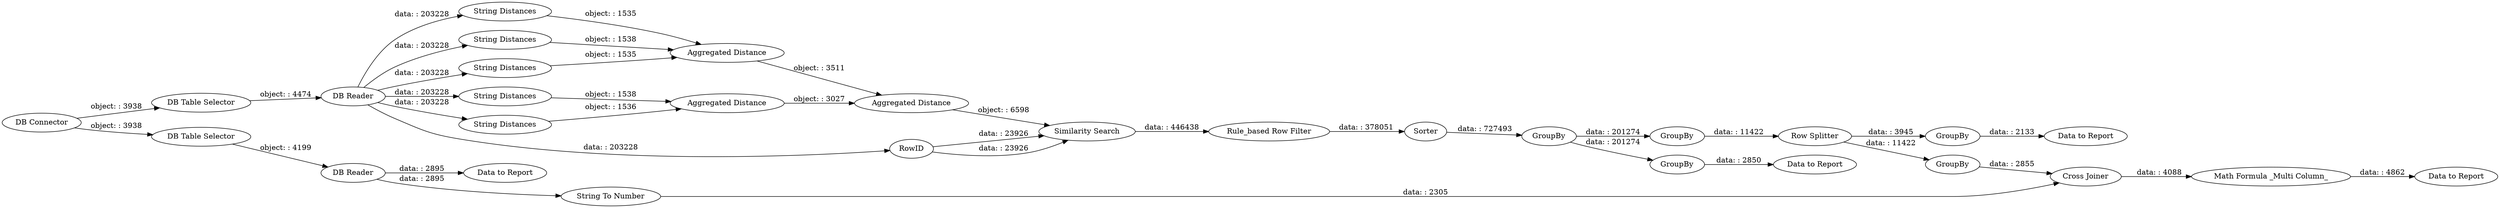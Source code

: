 digraph {
	"8568567589066910403_42" [label="String Distances"]
	"8568567589066910403_7" [label="Data to Report"]
	"8568567589066910403_6" [label="DB Reader"]
	"8568567589066910403_56" [label="Math Formula _Multi Column_"]
	"8568567589066910403_60" [label="DB Connector"]
	"8568567589066910403_19" [label="Data to Report"]
	"8568567589066910403_59" [label="Data to Report"]
	"8568567589066910403_38" [label="String Distances"]
	"8568567589066910403_46" [label=GroupBy]
	"8568567589066910403_40" [label="Aggregated Distance"]
	"8568567589066910403_41" [label="String Distances"]
	"8568567589066910403_47" [label="Row Splitter"]
	"8568567589066910403_43" [label="Aggregated Distance"]
	"8568567589066910403_50" [label="Data to Report"]
	"8568567589066910403_45" [label=GroupBy]
	"8568567589066910403_37" [label="String Distances"]
	"8568567589066910403_49" [label=GroupBy]
	"8568567589066910403_48" [label=GroupBy]
	"8568567589066910403_5" [label="DB Table Selector"]
	"8568567589066910403_23" [label="Similarity Search"]
	"8568567589066910403_52" [label=GroupBy]
	"8568567589066910403_36" [label="Aggregated Distance"]
	"8568567589066910403_44" [label="Rule_based Row Filter"]
	"8568567589066910403_58" [label="Cross Joiner"]
	"8568567589066910403_16" [label="DB Table Selector"]
	"8568567589066910403_39" [label="String Distances"]
	"8568567589066910403_62" [label=RowID]
	"8568567589066910403_29" [label=Sorter]
	"8568567589066910403_17" [label="DB Reader"]
	"8568567589066910403_55" [label="String To Number"]
	"8568567589066910403_47" -> "8568567589066910403_52" [label="data: : 11422"]
	"8568567589066910403_60" -> "8568567589066910403_5" [label="object: : 3938"]
	"8568567589066910403_43" -> "8568567589066910403_40" [label="object: : 3027"]
	"8568567589066910403_49" -> "8568567589066910403_46" [label="data: : 201274"]
	"8568567589066910403_6" -> "8568567589066910403_38" [label="data: : 203228"]
	"8568567589066910403_52" -> "8568567589066910403_58" [label="data: : 2855"]
	"8568567589066910403_58" -> "8568567589066910403_56" [label="data: : 4088"]
	"8568567589066910403_46" -> "8568567589066910403_50" [label="data: : 2850"]
	"8568567589066910403_37" -> "8568567589066910403_36" [label="object: : 1535"]
	"8568567589066910403_41" -> "8568567589066910403_43" [label="object: : 1538"]
	"8568567589066910403_40" -> "8568567589066910403_23" [label="object: : 6598"]
	"8568567589066910403_44" -> "8568567589066910403_29" [label="data: : 378051"]
	"8568567589066910403_6" -> "8568567589066910403_39" [label="data: : 203228"]
	"8568567589066910403_62" -> "8568567589066910403_23" [label="data: : 23926"]
	"8568567589066910403_60" -> "8568567589066910403_16" [label="object: : 3938"]
	"8568567589066910403_6" -> "8568567589066910403_41" [label="data: : 203228"]
	"8568567589066910403_16" -> "8568567589066910403_17" [label="object: : 4199"]
	"8568567589066910403_42" -> "8568567589066910403_43" [label="object: : 1536"]
	"8568567589066910403_17" -> "8568567589066910403_19" [label="data: : 2895"]
	"8568567589066910403_55" -> "8568567589066910403_58" [label="data: : 2305"]
	"8568567589066910403_38" -> "8568567589066910403_36" [label="object: : 1535"]
	"8568567589066910403_36" -> "8568567589066910403_40" [label="object: : 3511"]
	"8568567589066910403_39" -> "8568567589066910403_36" [label="object: : 1538"]
	"8568567589066910403_6" -> "8568567589066910403_62" [label="data: : 203228"]
	"8568567589066910403_17" -> "8568567589066910403_55" [label="data: : 2895"]
	"8568567589066910403_6" -> "8568567589066910403_37" [label="data: : 203228"]
	"8568567589066910403_29" -> "8568567589066910403_49" [label="data: : 727493"]
	"8568567589066910403_45" -> "8568567589066910403_47" [label="data: : 11422"]
	"8568567589066910403_5" -> "8568567589066910403_6" [label="object: : 4474"]
	"8568567589066910403_62" -> "8568567589066910403_23" [label="data: : 23926"]
	"8568567589066910403_6" -> "8568567589066910403_42" [label="data: : 203228"]
	"8568567589066910403_56" -> "8568567589066910403_59" [label="data: : 4862"]
	"8568567589066910403_23" -> "8568567589066910403_44" [label="data: : 446438"]
	"8568567589066910403_48" -> "8568567589066910403_7" [label="data: : 2133"]
	"8568567589066910403_49" -> "8568567589066910403_45" [label="data: : 201274"]
	"8568567589066910403_47" -> "8568567589066910403_48" [label="data: : 3945"]
	rankdir=LR
}
